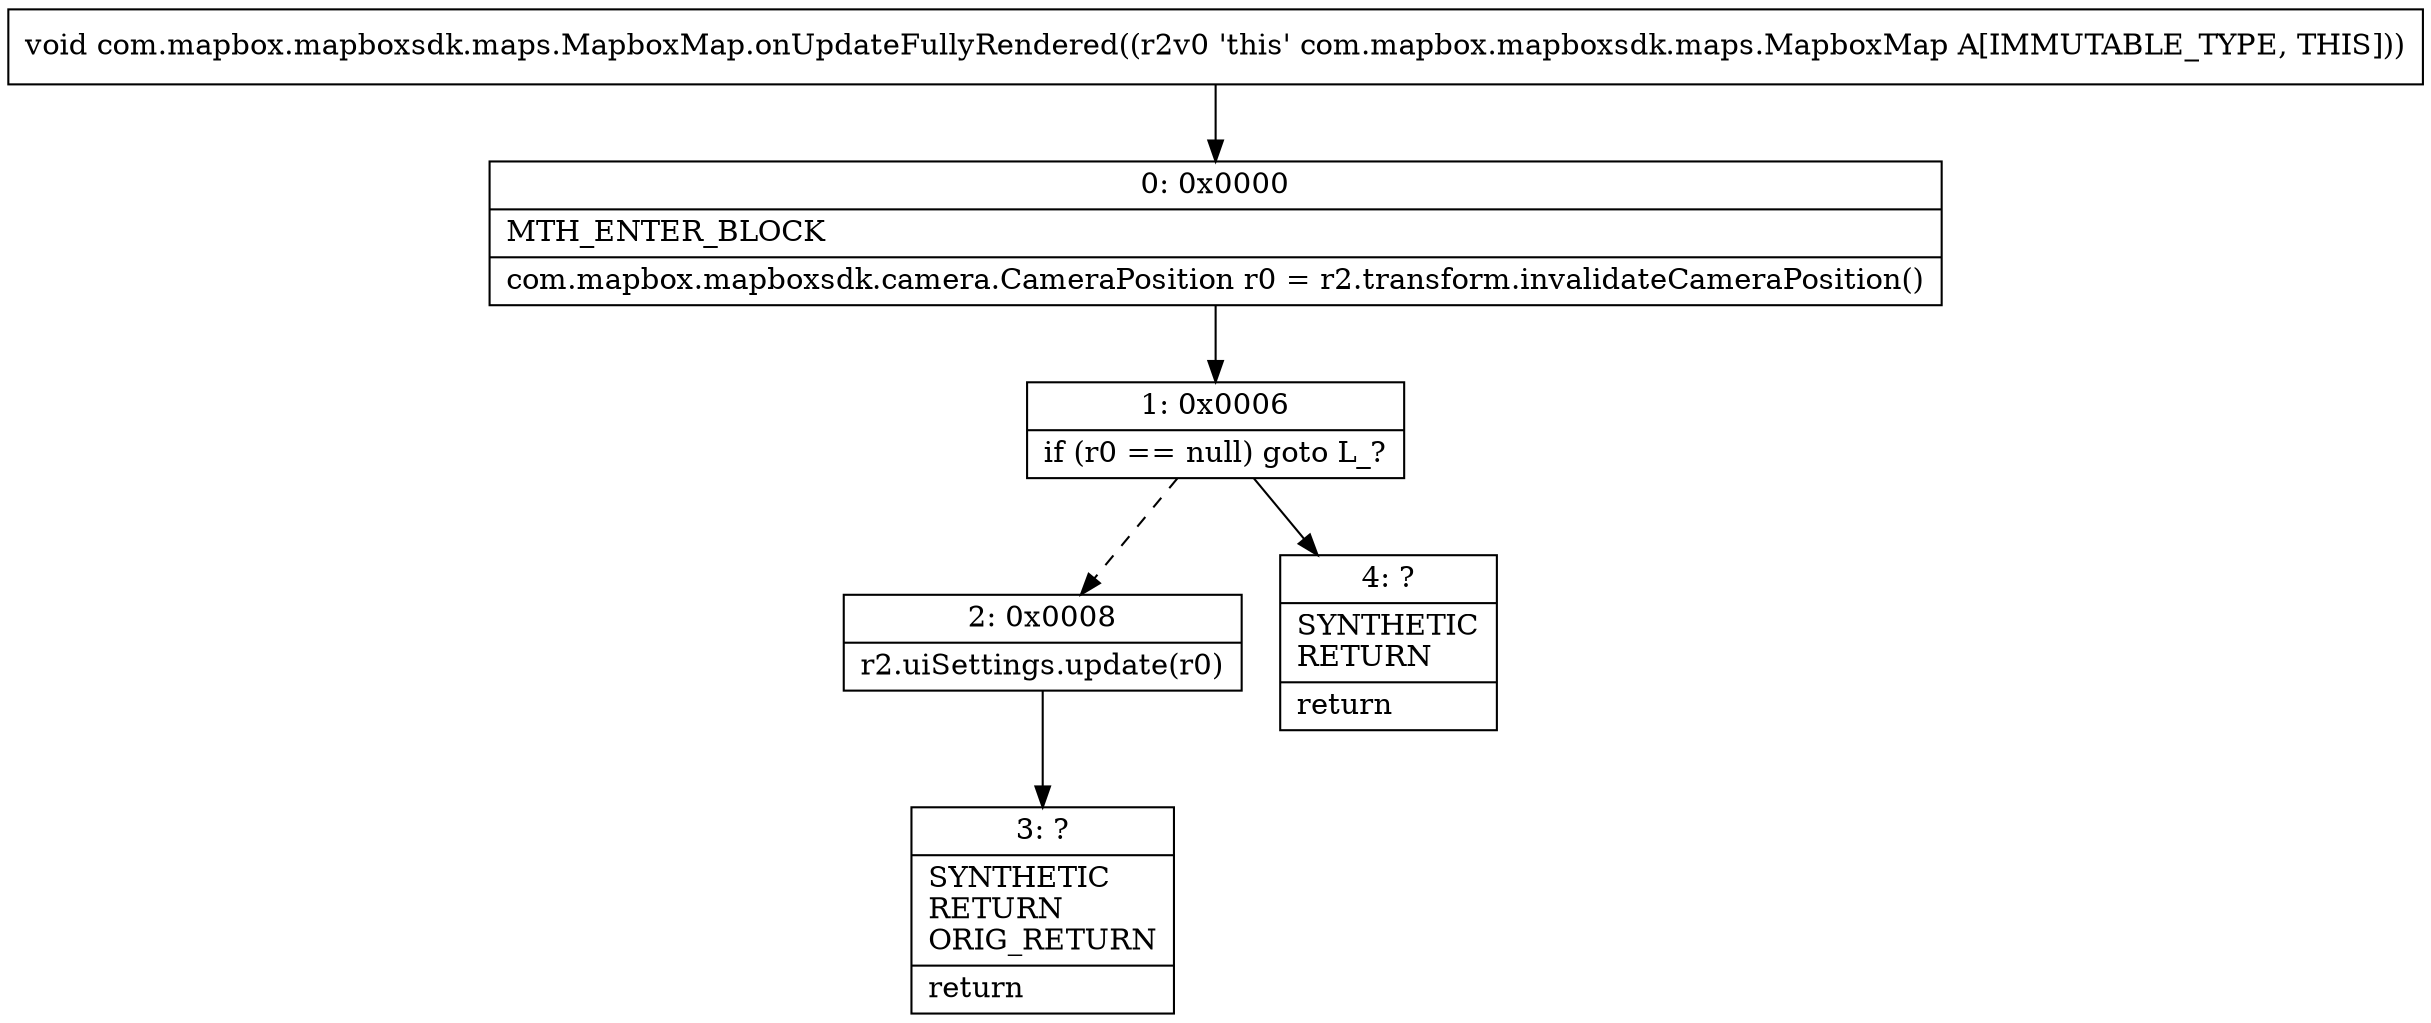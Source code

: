 digraph "CFG forcom.mapbox.mapboxsdk.maps.MapboxMap.onUpdateFullyRendered()V" {
Node_0 [shape=record,label="{0\:\ 0x0000|MTH_ENTER_BLOCK\l|com.mapbox.mapboxsdk.camera.CameraPosition r0 = r2.transform.invalidateCameraPosition()\l}"];
Node_1 [shape=record,label="{1\:\ 0x0006|if (r0 == null) goto L_?\l}"];
Node_2 [shape=record,label="{2\:\ 0x0008|r2.uiSettings.update(r0)\l}"];
Node_3 [shape=record,label="{3\:\ ?|SYNTHETIC\lRETURN\lORIG_RETURN\l|return\l}"];
Node_4 [shape=record,label="{4\:\ ?|SYNTHETIC\lRETURN\l|return\l}"];
MethodNode[shape=record,label="{void com.mapbox.mapboxsdk.maps.MapboxMap.onUpdateFullyRendered((r2v0 'this' com.mapbox.mapboxsdk.maps.MapboxMap A[IMMUTABLE_TYPE, THIS])) }"];
MethodNode -> Node_0;
Node_0 -> Node_1;
Node_1 -> Node_2[style=dashed];
Node_1 -> Node_4;
Node_2 -> Node_3;
}

